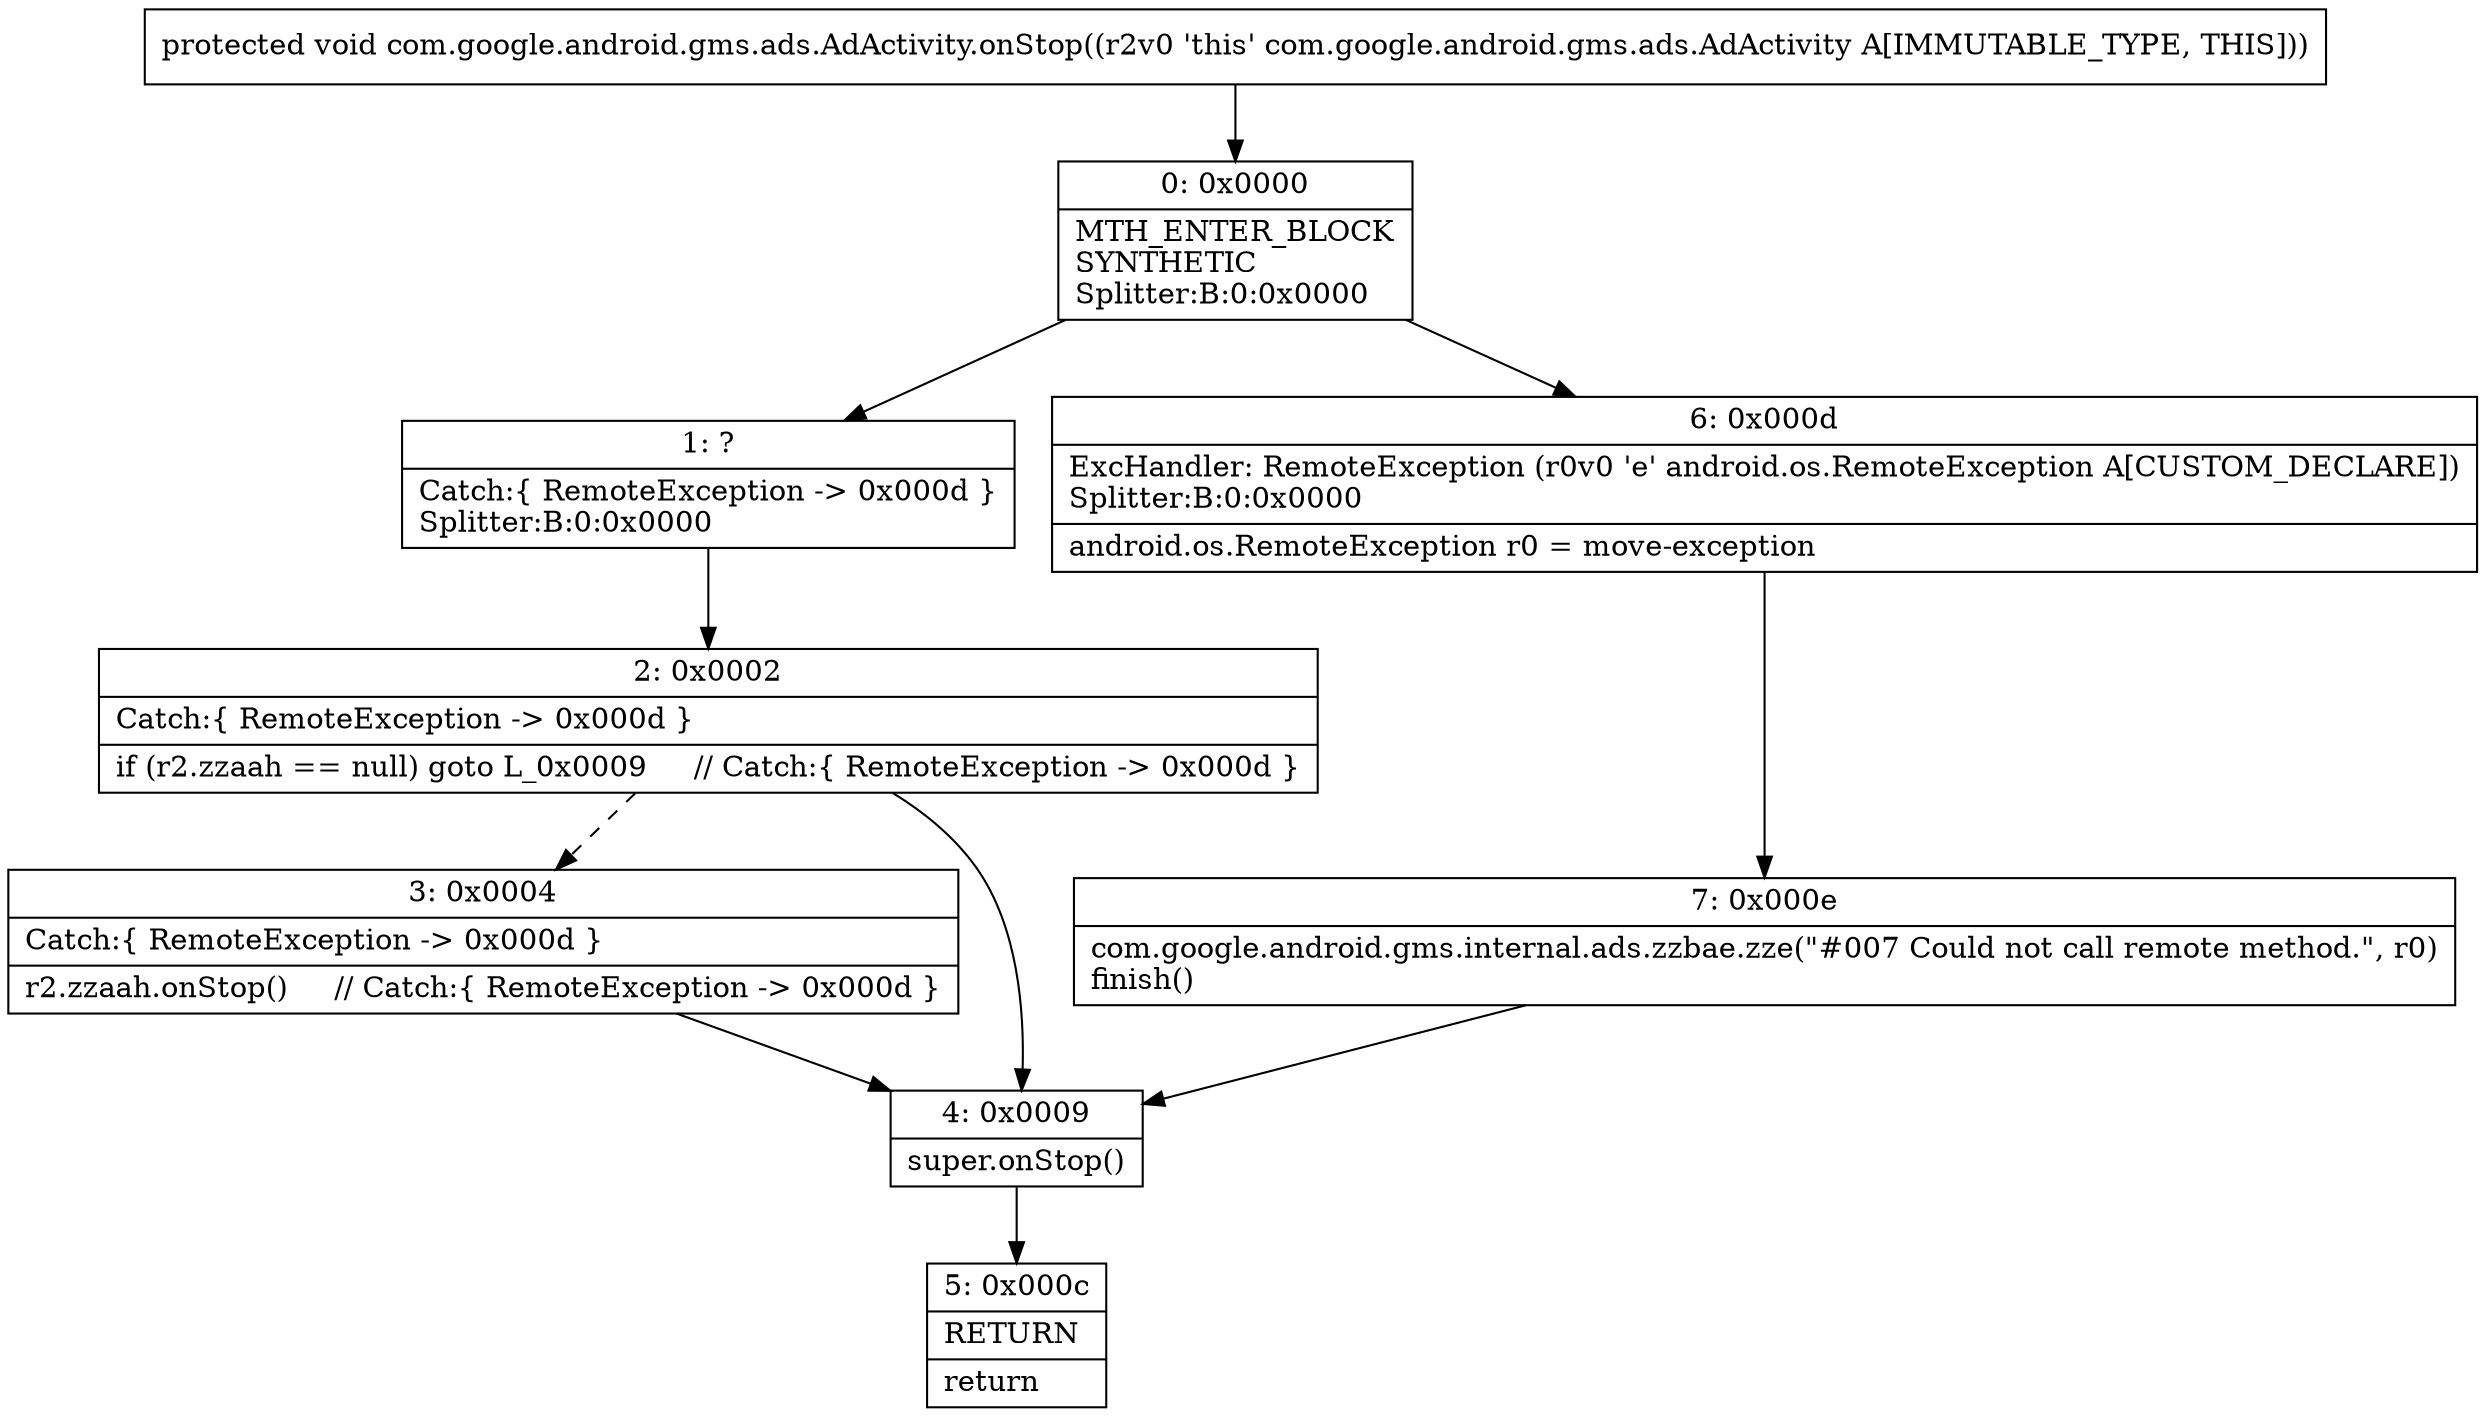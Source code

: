 digraph "CFG forcom.google.android.gms.ads.AdActivity.onStop()V" {
Node_0 [shape=record,label="{0\:\ 0x0000|MTH_ENTER_BLOCK\lSYNTHETIC\lSplitter:B:0:0x0000\l}"];
Node_1 [shape=record,label="{1\:\ ?|Catch:\{ RemoteException \-\> 0x000d \}\lSplitter:B:0:0x0000\l}"];
Node_2 [shape=record,label="{2\:\ 0x0002|Catch:\{ RemoteException \-\> 0x000d \}\l|if (r2.zzaah == null) goto L_0x0009     \/\/ Catch:\{ RemoteException \-\> 0x000d \}\l}"];
Node_3 [shape=record,label="{3\:\ 0x0004|Catch:\{ RemoteException \-\> 0x000d \}\l|r2.zzaah.onStop()     \/\/ Catch:\{ RemoteException \-\> 0x000d \}\l}"];
Node_4 [shape=record,label="{4\:\ 0x0009|super.onStop()\l}"];
Node_5 [shape=record,label="{5\:\ 0x000c|RETURN\l|return\l}"];
Node_6 [shape=record,label="{6\:\ 0x000d|ExcHandler: RemoteException (r0v0 'e' android.os.RemoteException A[CUSTOM_DECLARE])\lSplitter:B:0:0x0000\l|android.os.RemoteException r0 = move\-exception\l}"];
Node_7 [shape=record,label="{7\:\ 0x000e|com.google.android.gms.internal.ads.zzbae.zze(\"#007 Could not call remote method.\", r0)\lfinish()\l}"];
MethodNode[shape=record,label="{protected void com.google.android.gms.ads.AdActivity.onStop((r2v0 'this' com.google.android.gms.ads.AdActivity A[IMMUTABLE_TYPE, THIS])) }"];
MethodNode -> Node_0;
Node_0 -> Node_1;
Node_0 -> Node_6;
Node_1 -> Node_2;
Node_2 -> Node_3[style=dashed];
Node_2 -> Node_4;
Node_3 -> Node_4;
Node_4 -> Node_5;
Node_6 -> Node_7;
Node_7 -> Node_4;
}

